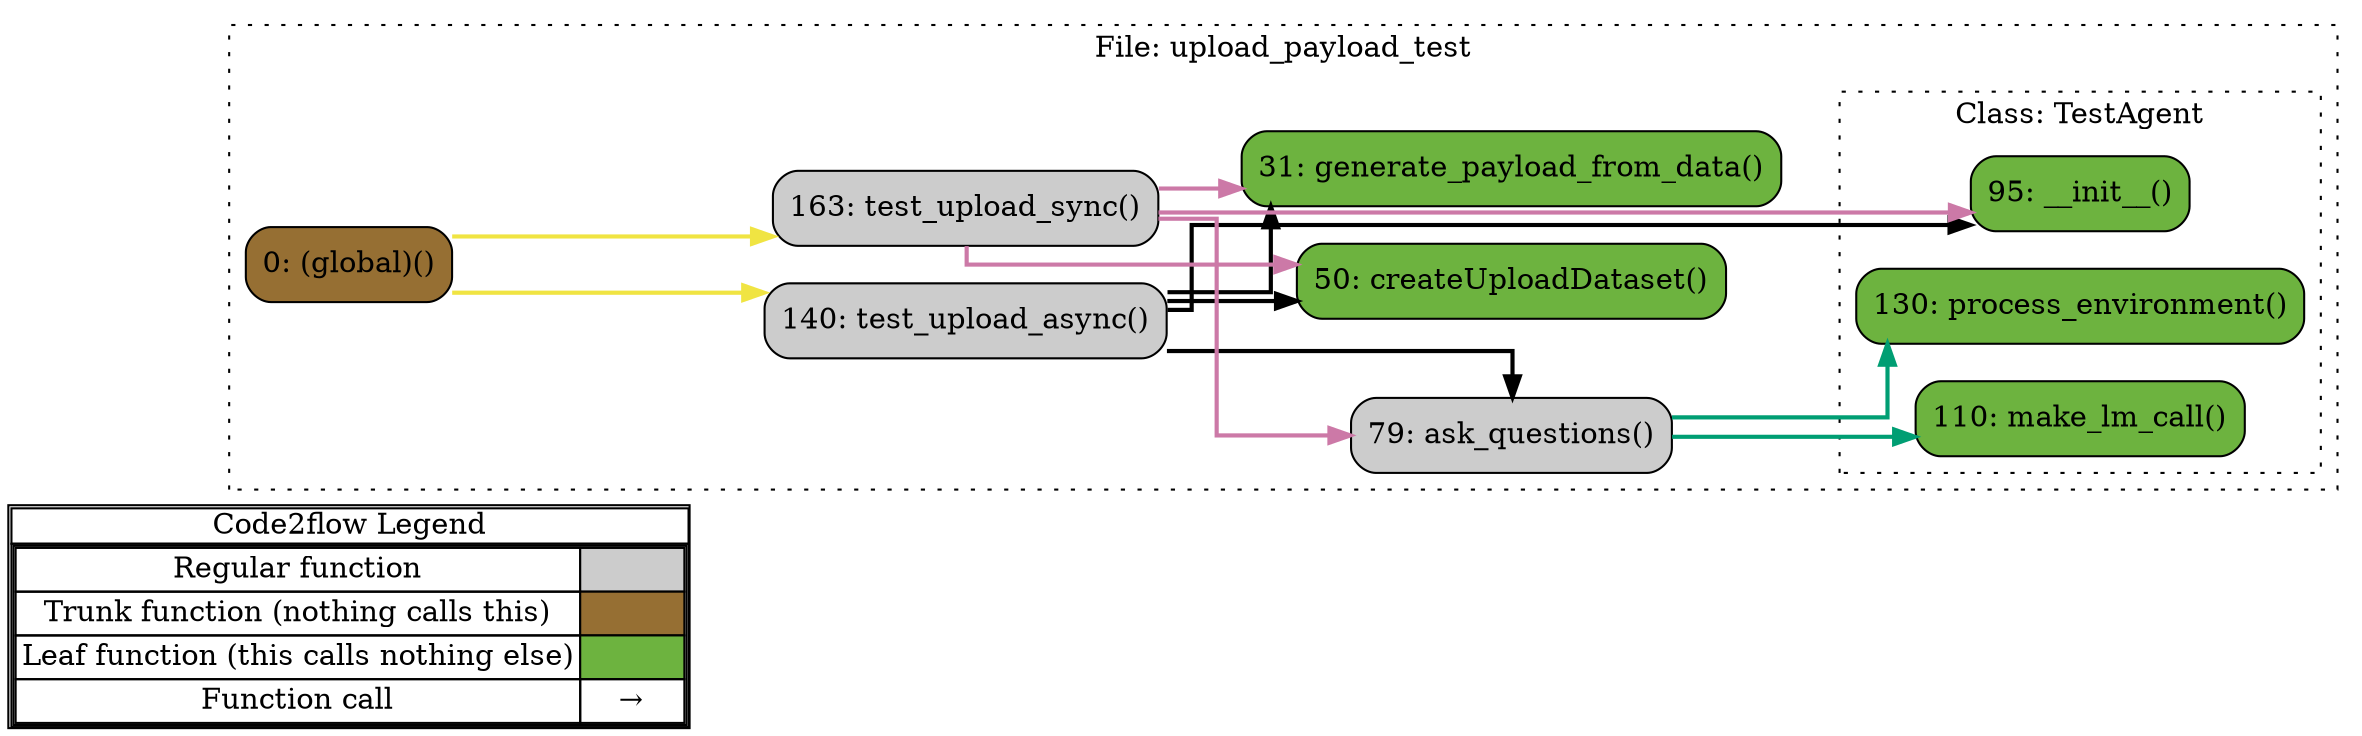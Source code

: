 digraph G {
concentrate=true;
splines="ortho";
rankdir="LR";
subgraph legend{
    rank = min;
    label = "legend";
    Legend [shape=none, margin=0, label = <
        <table cellspacing="0" cellpadding="0" border="1"><tr><td>Code2flow Legend</td></tr><tr><td>
        <table cellspacing="0">
        <tr><td>Regular function</td><td width="50px" bgcolor='#cccccc'></td></tr>
        <tr><td>Trunk function (nothing calls this)</td><td bgcolor='#966F33'></td></tr>
        <tr><td>Leaf function (this calls nothing else)</td><td bgcolor='#6db33f'></td></tr>
        <tr><td>Function call</td><td><font color='black'>&#8594;</font></td></tr>
        </table></td></tr></table>
        >];
}node_453e8c8c [label="0: (global)()" name="upload_payload_test::(global)" shape="rect" style="rounded,filled" fillcolor="#966F33" ];
node_5a422b71 [label="95: __init__()" name="upload_payload_test::TestAgent.__init__" shape="rect" style="rounded,filled" fillcolor="#6db33f" ];
node_bc2fd474 [label="110: make_lm_call()" name="upload_payload_test::TestAgent.make_lm_call" shape="rect" style="rounded,filled" fillcolor="#6db33f" ];
node_c614e087 [label="130: process_environment()" name="upload_payload_test::TestAgent.process_environment" shape="rect" style="rounded,filled" fillcolor="#6db33f" ];
node_51f945cb [label="79: ask_questions()" name="upload_payload_test::ask_questions" shape="rect" style="rounded,filled" fillcolor="#cccccc" ];
node_133f22ea [label="50: createUploadDataset()" name="upload_payload_test::createUploadDataset" shape="rect" style="rounded,filled" fillcolor="#6db33f" ];
node_772d1255 [label="31: generate_payload_from_data()" name="upload_payload_test::generate_payload_from_data" shape="rect" style="rounded,filled" fillcolor="#6db33f" ];
node_e9328538 [label="140: test_upload_async()" name="upload_payload_test::test_upload_async" shape="rect" style="rounded,filled" fillcolor="#cccccc" ];
node_e7712277 [label="163: test_upload_sync()" name="upload_payload_test::test_upload_sync" shape="rect" style="rounded,filled" fillcolor="#cccccc" ];
node_453e8c8c -> node_e9328538 [color="#F0E442" penwidth="2"];
node_453e8c8c -> node_e7712277 [color="#F0E442" penwidth="2"];
node_51f945cb -> node_bc2fd474 [color="#009E73" penwidth="2"];
node_51f945cb -> node_c614e087 [color="#009E73" penwidth="2"];
node_e9328538 -> node_5a422b71 [color="#000000" penwidth="2"];
node_e9328538 -> node_51f945cb [color="#000000" penwidth="2"];
node_e9328538 -> node_133f22ea [color="#000000" penwidth="2"];
node_e9328538 -> node_772d1255 [color="#000000" penwidth="2"];
node_e7712277 -> node_5a422b71 [color="#CC79A7" penwidth="2"];
node_e7712277 -> node_51f945cb [color="#CC79A7" penwidth="2"];
node_e7712277 -> node_133f22ea [color="#CC79A7" penwidth="2"];
node_e7712277 -> node_772d1255 [color="#CC79A7" penwidth="2"];
subgraph cluster_010cbac3 {
    node_772d1255 node_133f22ea node_51f945cb node_e9328538 node_e7712277 node_453e8c8c;
    label="File: upload_payload_test";
    name="upload_payload_test";
    style="filled";
    graph[style=dotted];
    subgraph cluster_58ccca64 {
        node_5a422b71 node_bc2fd474 node_c614e087;
        label="Class: TestAgent";
        name="TestAgent";
        style="filled";
        graph[style=dotted];
    };
};
}
